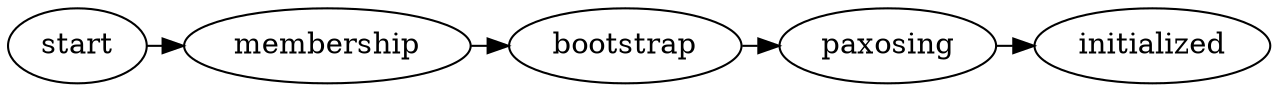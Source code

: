 digraph G {
	a0 -> a1 -> a2 -> a3 -> a4;

	a0[label="start"];
	a1[label="membership"];
	a2[label="bootstrap"];
	a3[label="paxosing"];
	a4[label="initialized"];

	{ rank=same; a0 a1 a2 a3 a4}
}

